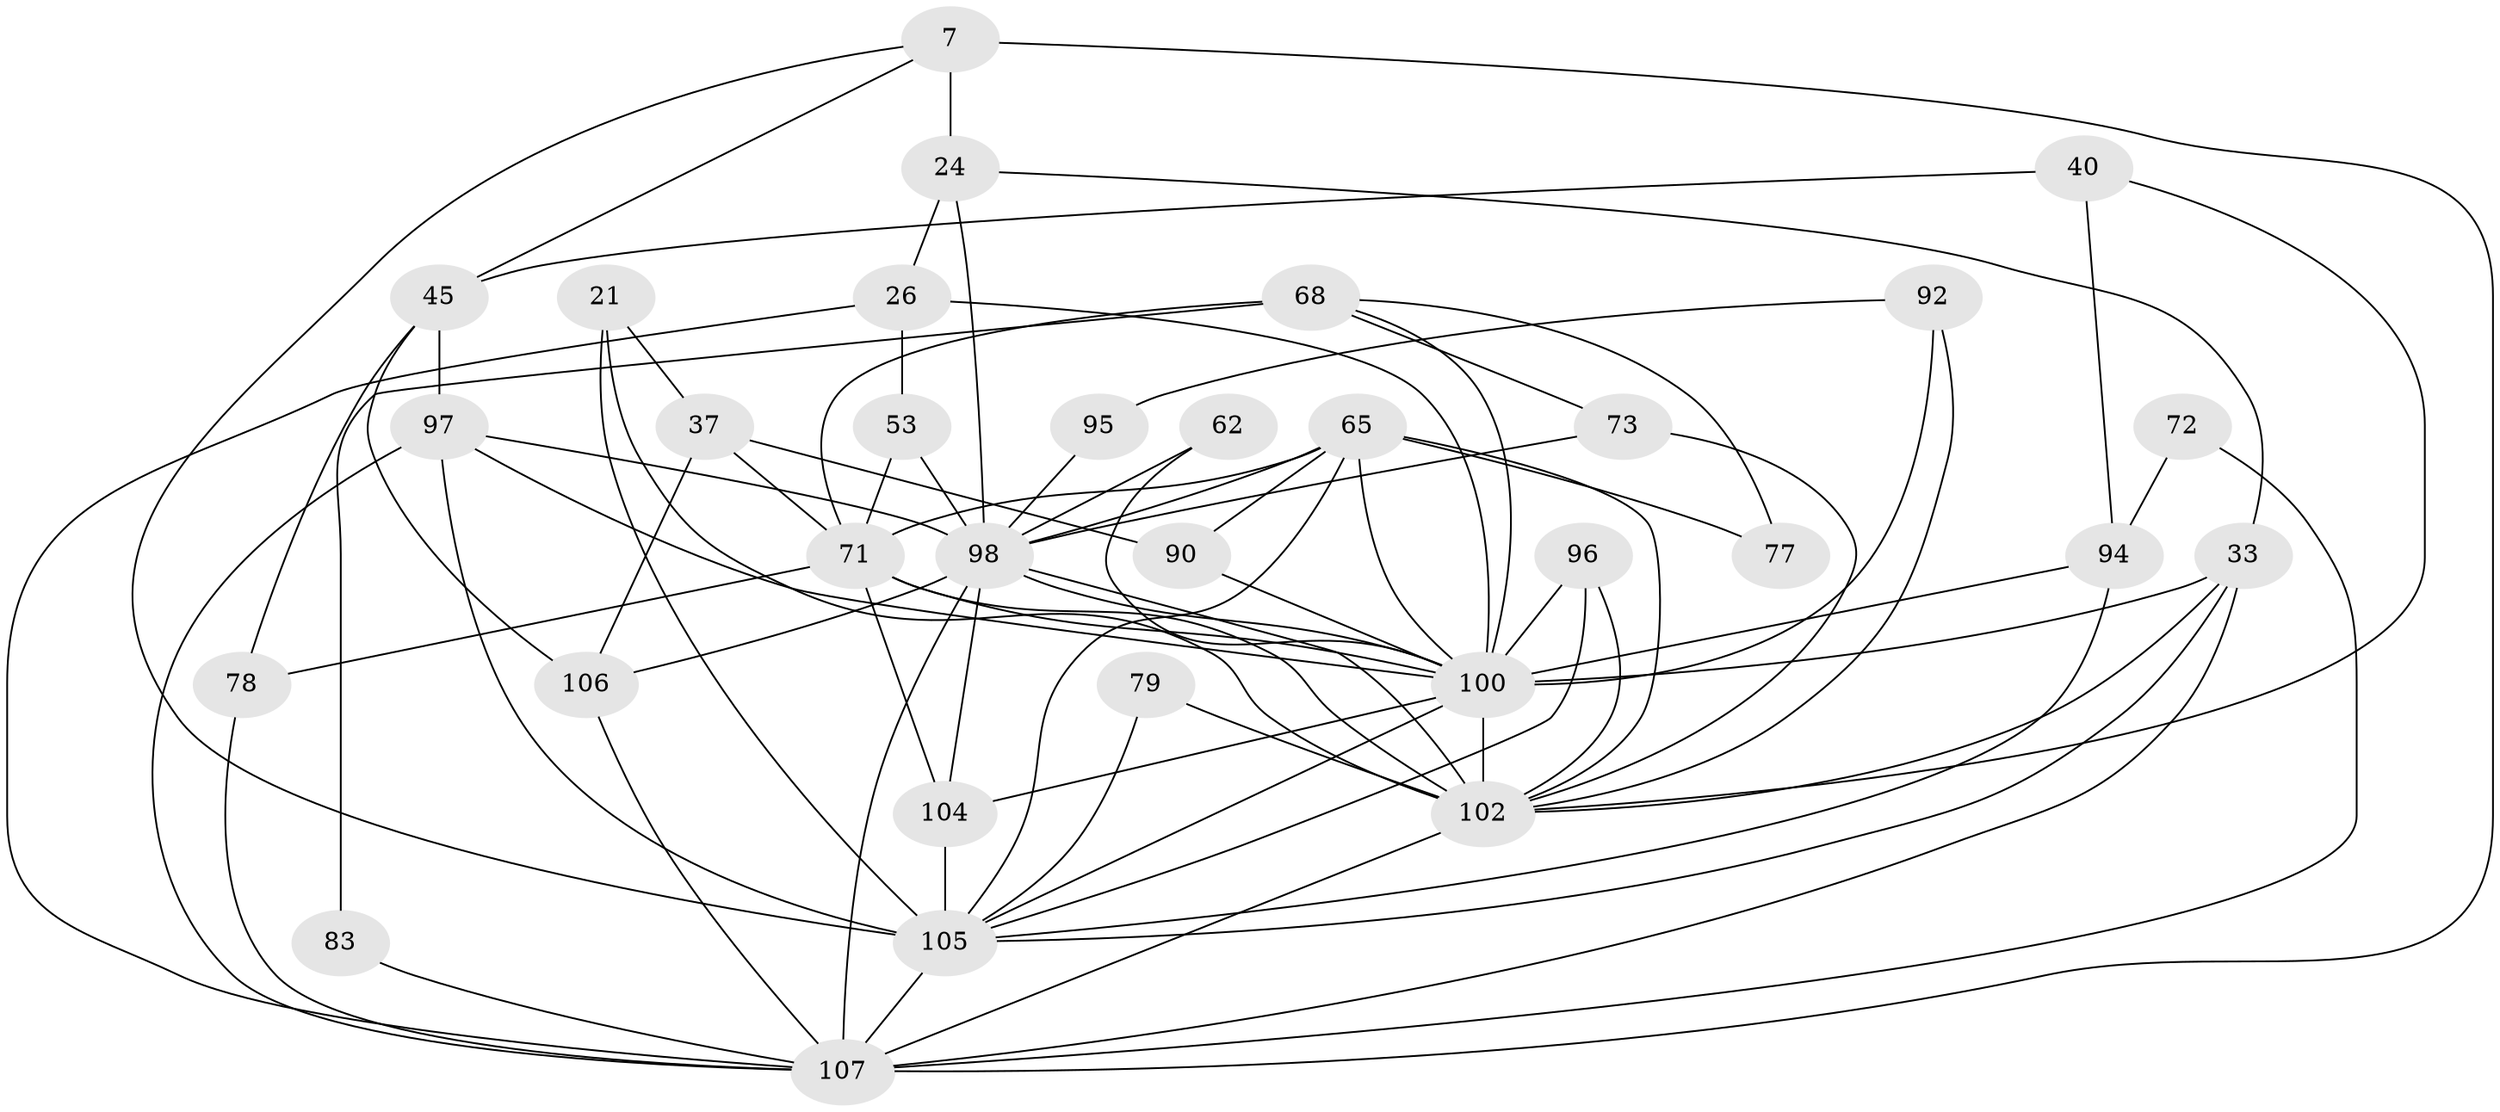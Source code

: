 // original degree distribution, {6: 0.102803738317757, 5: 0.17757009345794392, 3: 0.2523364485981308, 7: 0.056074766355140186, 4: 0.205607476635514, 2: 0.18691588785046728, 8: 0.018691588785046728}
// Generated by graph-tools (version 1.1) at 2025/52/03/04/25 21:52:05]
// undirected, 32 vertices, 80 edges
graph export_dot {
graph [start="1"]
  node [color=gray90,style=filled];
  7;
  21;
  24 [super="+15+22"];
  26;
  33 [super="+28+29"];
  37;
  40;
  45;
  53;
  62 [super="+43"];
  65 [super="+46"];
  68 [super="+67"];
  71 [super="+42+36"];
  72;
  73 [super="+38"];
  77;
  78 [super="+47"];
  79 [super="+25"];
  83;
  90;
  92 [super="+17"];
  94 [super="+54"];
  95;
  96 [super="+31"];
  97 [super="+75"];
  98 [super="+3+19+84+9+60+87"];
  100 [super="+99+10+39+61+93"];
  102 [super="+13+64+52+101"];
  104 [super="+80"];
  105 [super="+91+103+89"];
  106 [super="+2+57"];
  107 [super="+6+63+70"];
  7 -- 45;
  7 -- 24 [weight=2];
  7 -- 105;
  7 -- 107;
  21 -- 37;
  21 -- 105;
  21 -- 102;
  24 -- 33;
  24 -- 26;
  24 -- 98;
  26 -- 53;
  26 -- 107 [weight=2];
  26 -- 100 [weight=2];
  33 -- 100 [weight=2];
  33 -- 105;
  33 -- 107;
  33 -- 102 [weight=4];
  37 -- 90;
  37 -- 106 [weight=2];
  37 -- 71;
  40 -- 94;
  40 -- 45;
  40 -- 102;
  45 -- 78 [weight=2];
  45 -- 97 [weight=2];
  45 -- 106;
  53 -- 71;
  53 -- 98;
  62 -- 98 [weight=3];
  62 -- 100;
  65 -- 105 [weight=2];
  65 -- 98;
  65 -- 100 [weight=2];
  65 -- 71 [weight=3];
  65 -- 77;
  65 -- 90 [weight=2];
  65 -- 102;
  68 -- 73;
  68 -- 77;
  68 -- 71 [weight=2];
  68 -- 83;
  68 -- 100;
  71 -- 104 [weight=2];
  71 -- 78;
  71 -- 102 [weight=3];
  71 -- 100;
  72 -- 107;
  72 -- 94;
  73 -- 98 [weight=2];
  73 -- 102;
  78 -- 107 [weight=2];
  79 -- 102 [weight=5];
  79 -- 105 [weight=2];
  83 -- 107;
  90 -- 100;
  92 -- 95;
  92 -- 102 [weight=4];
  92 -- 100 [weight=3];
  94 -- 105;
  94 -- 100 [weight=2];
  95 -- 98;
  96 -- 100 [weight=2];
  96 -- 105;
  96 -- 102;
  97 -- 98 [weight=2];
  97 -- 100 [weight=3];
  97 -- 105 [weight=3];
  97 -- 107;
  98 -- 106;
  98 -- 104 [weight=4];
  98 -- 102 [weight=2];
  98 -- 107;
  98 -- 100 [weight=2];
  100 -- 102 [weight=7];
  100 -- 104;
  100 -- 105;
  102 -- 107 [weight=2];
  104 -- 105 [weight=3];
  105 -- 107 [weight=3];
  106 -- 107 [weight=2];
}
